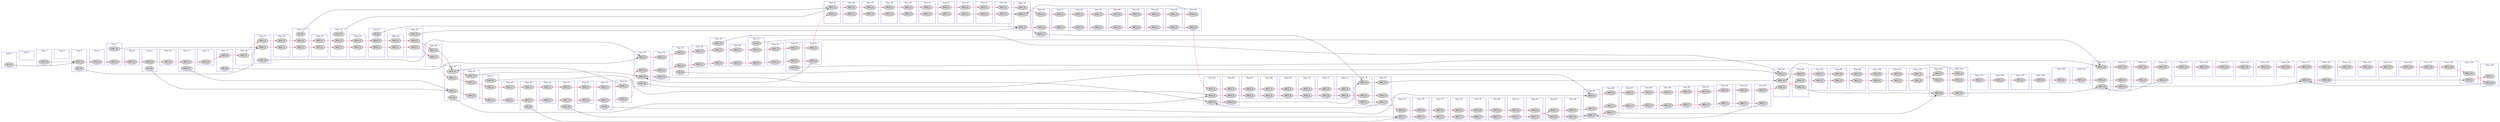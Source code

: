 digraph fir {
  rankdir = LR;
  newrank="true"
  subgraph cluster_1 {
    rank=same;
    node [style=filled];
    label = "Time 1";
    color = blue;
    pseudo_1 [style=invis];
    IN_12
  }
  subgraph cluster_2 {
    rank=same;
    node [style=filled];
    label = "Time 2";
    color = blue;
    pseudo_2 [style=invis];
  }
  subgraph cluster_3 {
    rank=same;
    node [style=filled];
    label = "Time 3";
    color = blue;
    pseudo_3 [style=invis];
    COF_13
  }
  subgraph cluster_4 {
    rank=same;
    node [style=filled];
    label = "Time 4";
    color = blue;
    pseudo_4 [style=invis];
  }
  subgraph cluster_5 {
    rank=same;
    node [style=filled];
    label = "Time 5";
    color = blue;
    pseudo_5 [style=invis];
    MUL_0_0 [label=MUL_0]
    IN_14
  }
  subgraph cluster_6 {
    rank=same;
    node [style=filled];
    label = "Time 6";
    color = blue;
    pseudo_6 [style=invis];
    MUL_0_1 [label=MUL_0]
  }
  subgraph cluster_7 {
    rank=same;
    node [style=filled];
    label = "Time 7";
    color = blue;
    pseudo_7 [style=invis];
    MUL_0_2 [label=MUL_0]
    COF_15
  }
  subgraph cluster_8 {
    rank=same;
    node [style=filled];
    label = "Time 8";
    color = blue;
    pseudo_8 [style=invis];
    MUL_0_3 [label=MUL_0]
  }
  subgraph cluster_9 {
    rank=same;
    node [style=filled];
    label = "Time 9";
    color = blue;
    pseudo_9 [style=invis];
    MUL_0_4 [label=MUL_0]
    IN_16
  }
  subgraph cluster_10 {
    rank=same;
    node [style=filled];
    label = "Time 10";
    color = blue;
    pseudo_10 [style=invis];
    MUL_0_5 [label=MUL_0]
  }
  subgraph cluster_11 {
    rank=same;
    node [style=filled];
    label = "Time 11";
    color = blue;
    pseudo_11 [style=invis];
    MUL_0_6 [label=MUL_0]
    COF_17
  }
  subgraph cluster_12 {
    rank=same;
    node [style=filled];
    label = "Time 12";
    color = blue;
    pseudo_12 [style=invis];
    MUL_0_7 [label=MUL_0]
  }
  subgraph cluster_13 {
    rank=same;
    node [style=filled];
    label = "Time 13";
    color = blue;
    pseudo_13 [style=invis];
    MUL_0_8 [label=MUL_0]
    IN_18
  }
  subgraph cluster_14 {
    rank=same;
    node [style=filled];
    label = "Time 14";
    color = blue;
    pseudo_14 [style=invis];
    MUL_0_9 [label=MUL_0]
  }
  subgraph cluster_15 {
    rank=same;
    node [style=filled];
    label = "Time 15";
    color = blue;
    pseudo_15 [style=invis];
    MUL_0_10 [label=MUL_0]
    MUL_1_0 [label=MUL_1]
    COF_19
  }
  subgraph cluster_16 {
    rank=same;
    node [style=filled];
    label = "Time 16";
    color = blue;
    pseudo_16 [style=invis];
    MUL_0_11 [label=MUL_0]
    MUL_1_1 [label=MUL_1]
  }
  subgraph cluster_17 {
    rank=same;
    node [style=filled];
    label = "Time 17";
    color = blue;
    pseudo_17 [style=invis];
    MUL_0_12 [label=MUL_0]
    MUL_1_2 [label=MUL_1]
    IN_20
  }
  subgraph cluster_18 {
    rank=same;
    node [style=filled];
    label = "Time 18";
    color = blue;
    pseudo_18 [style=invis];
    MUL_0_13 [label=MUL_0]
    MUL_1_3 [label=MUL_1]
  }
  subgraph cluster_19 {
    rank=same;
    node [style=filled];
    label = "Time 19";
    color = blue;
    pseudo_19 [style=invis];
    MUL_0_14 [label=MUL_0]
    MUL_1_4 [label=MUL_1]
    COF_21
  }
  subgraph cluster_20 {
    rank=same;
    node [style=filled];
    label = "Time 20";
    color = blue;
    pseudo_20 [style=invis];
    MUL_0_15 [label=MUL_0]
    MUL_1_5 [label=MUL_1]
  }
  subgraph cluster_21 {
    rank=same;
    node [style=filled];
    label = "Time 21";
    color = blue;
    pseudo_21 [style=invis];
    MUL_0_16 [label=MUL_0]
    MUL_1_6 [label=MUL_1]
    IN_22
  }
  subgraph cluster_22 {
    rank=same;
    node [style=filled];
    label = "Time 22";
    color = blue;
    pseudo_22 [style=invis];
    MUL_0_17 [label=MUL_0]
    MUL_1_7 [label=MUL_1]
  }
  subgraph cluster_23 {
    rank=same;
    node [style=filled];
    label = "Time 23";
    color = blue;
    pseudo_23 [style=invis];
    MUL_0_18 [label=MUL_0]
    MUL_1_8 [label=MUL_1]
    COF_23
  }
  subgraph cluster_24 {
    rank=same;
    node [style=filled];
    label = "Time 24";
    color = blue;
    pseudo_24 [style=invis];
    MUL_0_19 [label=MUL_0]
    MUL_1_9 [label=MUL_1]
  }
  subgraph cluster_25 {
    rank=same;
    node [style=filled];
    label = "Time 25";
    color = blue;
    pseudo_25 [style=invis];
    MUL_1_10 [label=MUL_1]
    MUL_2_0 [label=MUL_2]
    ADD_11_0 [label=ADD_11]
    IN_24
  }
  subgraph cluster_26 {
    rank=same;
    node [style=filled];
    label = "Time 26";
    color = blue;
    pseudo_26 [style=invis];
    MUL_1_11 [label=MUL_1]
    MUL_2_1 [label=MUL_2]
    ADD_11_1 [label=ADD_11]
  }
  subgraph cluster_27 {
    rank=same;
    node [style=filled];
    label = "Time 27";
    color = blue;
    pseudo_27 [style=invis];
    MUL_1_12 [label=MUL_1]
    MUL_2_2 [label=MUL_2]
    COF_25
  }
  subgraph cluster_28 {
    rank=same;
    node [style=filled];
    label = "Time 28";
    color = blue;
    pseudo_28 [style=invis];
    MUL_1_13 [label=MUL_1]
    MUL_2_3 [label=MUL_2]
  }
  subgraph cluster_29 {
    rank=same;
    node [style=filled];
    label = "Time 29";
    color = blue;
    pseudo_29 [style=invis];
    MUL_1_14 [label=MUL_1]
    MUL_2_4 [label=MUL_2]
    IN_26
  }
  subgraph cluster_30 {
    rank=same;
    node [style=filled];
    label = "Time 30";
    color = blue;
    pseudo_30 [style=invis];
    MUL_1_15 [label=MUL_1]
    MUL_2_5 [label=MUL_2]
  }
  subgraph cluster_31 {
    rank=same;
    node [style=filled];
    label = "Time 31";
    color = blue;
    pseudo_31 [style=invis];
    MUL_1_16 [label=MUL_1]
    MUL_2_6 [label=MUL_2]
    COF_27
  }
  subgraph cluster_32 {
    rank=same;
    node [style=filled];
    label = "Time 32";
    color = blue;
    pseudo_32 [style=invis];
    MUL_1_17 [label=MUL_1]
    MUL_2_7 [label=MUL_2]
  }
  subgraph cluster_33 {
    rank=same;
    node [style=filled];
    label = "Time 33";
    color = blue;
    pseudo_33 [style=invis];
    MUL_1_18 [label=MUL_1]
    MUL_2_8 [label=MUL_2]
    IN_28
  }
  subgraph cluster_34 {
    rank=same;
    node [style=filled];
    label = "Time 34";
    color = blue;
    pseudo_34 [style=invis];
    MUL_1_19 [label=MUL_1]
    MUL_2_9 [label=MUL_2]
  }
  subgraph cluster_35 {
    rank=same;
    node [style=filled];
    label = "Time 35";
    color = blue;
    pseudo_35 [style=invis];
    MUL_2_10 [label=MUL_2]
    MUL_3_0 [label=MUL_3]
    ADD_12_0 [label=ADD_12]
    COF_29
  }
  subgraph cluster_36 {
    rank=same;
    node [style=filled];
    label = "Time 36";
    color = blue;
    pseudo_36 [style=invis];
    MUL_2_11 [label=MUL_2]
    MUL_3_1 [label=MUL_3]
    ADD_12_1 [label=ADD_12]
  }
  subgraph cluster_37 {
    rank=same;
    node [style=filled];
    label = "Time 37";
    color = blue;
    pseudo_37 [style=invis];
    MUL_2_12 [label=MUL_2]
    MUL_3_2 [label=MUL_3]
    IN_30
  }
  subgraph cluster_38 {
    rank=same;
    node [style=filled];
    label = "Time 38";
    color = blue;
    pseudo_38 [style=invis];
    MUL_2_13 [label=MUL_2]
    MUL_3_3 [label=MUL_3]
  }
  subgraph cluster_39 {
    rank=same;
    node [style=filled];
    label = "Time 39";
    color = blue;
    pseudo_39 [style=invis];
    MUL_2_14 [label=MUL_2]
    MUL_3_4 [label=MUL_3]
    COF_31
  }
  subgraph cluster_40 {
    rank=same;
    node [style=filled];
    label = "Time 40";
    color = blue;
    pseudo_40 [style=invis];
    MUL_2_15 [label=MUL_2]
    MUL_3_5 [label=MUL_3]
  }
  subgraph cluster_41 {
    rank=same;
    node [style=filled];
    label = "Time 41";
    color = blue;
    pseudo_41 [style=invis];
    MUL_2_16 [label=MUL_2]
    MUL_3_6 [label=MUL_3]
    IN_32
  }
  subgraph cluster_42 {
    rank=same;
    node [style=filled];
    label = "Time 42";
    color = blue;
    pseudo_42 [style=invis];
    MUL_2_17 [label=MUL_2]
    MUL_3_7 [label=MUL_3]
  }
  subgraph cluster_43 {
    rank=same;
    node [style=filled];
    label = "Time 43";
    color = blue;
    pseudo_43 [style=invis];
    MUL_2_18 [label=MUL_2]
    MUL_3_8 [label=MUL_3]
    COF_33
  }
  subgraph cluster_44 {
    rank=same;
    node [style=filled];
    label = "Time 44";
    color = blue;
    pseudo_44 [style=invis];
    MUL_2_19 [label=MUL_2]
    MUL_3_9 [label=MUL_3]
  }
  subgraph cluster_45 {
    rank=same;
    node [style=filled];
    label = "Time 45";
    color = blue;
    pseudo_45 [style=invis];
    MUL_3_10 [label=MUL_3]
    MUL_4_0 [label=MUL_4]
  }
  subgraph cluster_46 {
    rank=same;
    node [style=filled];
    label = "Time 46";
    color = blue;
    pseudo_46 [style=invis];
    MUL_3_11 [label=MUL_3]
    MUL_4_1 [label=MUL_4]
  }
  subgraph cluster_47 {
    rank=same;
    node [style=filled];
    label = "Time 47";
    color = blue;
    pseudo_47 [style=invis];
    MUL_3_12 [label=MUL_3]
    MUL_4_2 [label=MUL_4]
  }
  subgraph cluster_48 {
    rank=same;
    node [style=filled];
    label = "Time 48";
    color = blue;
    pseudo_48 [style=invis];
    MUL_3_13 [label=MUL_3]
    MUL_4_3 [label=MUL_4]
  }
  subgraph cluster_49 {
    rank=same;
    node [style=filled];
    label = "Time 49";
    color = blue;
    pseudo_49 [style=invis];
    MUL_3_14 [label=MUL_3]
    MUL_4_4 [label=MUL_4]
  }
  subgraph cluster_50 {
    rank=same;
    node [style=filled];
    label = "Time 50";
    color = blue;
    pseudo_50 [style=invis];
    MUL_3_15 [label=MUL_3]
    MUL_4_5 [label=MUL_4]
  }
  subgraph cluster_51 {
    rank=same;
    node [style=filled];
    label = "Time 51";
    color = blue;
    pseudo_51 [style=invis];
    MUL_3_16 [label=MUL_3]
    MUL_4_6 [label=MUL_4]
  }
  subgraph cluster_52 {
    rank=same;
    node [style=filled];
    label = "Time 52";
    color = blue;
    pseudo_52 [style=invis];
    MUL_3_17 [label=MUL_3]
    MUL_4_7 [label=MUL_4]
  }
  subgraph cluster_53 {
    rank=same;
    node [style=filled];
    label = "Time 53";
    color = blue;
    pseudo_53 [style=invis];
    MUL_3_18 [label=MUL_3]
    MUL_4_8 [label=MUL_4]
  }
  subgraph cluster_54 {
    rank=same;
    node [style=filled];
    label = "Time 54";
    color = blue;
    pseudo_54 [style=invis];
    MUL_3_19 [label=MUL_3]
    MUL_4_9 [label=MUL_4]
  }
  subgraph cluster_55 {
    rank=same;
    node [style=filled];
    label = "Time 55";
    color = blue;
    pseudo_55 [style=invis];
    MUL_4_10 [label=MUL_4]
    MUL_5_0 [label=MUL_5]
    ADD_13_0 [label=ADD_13]
  }
  subgraph cluster_56 {
    rank=same;
    node [style=filled];
    label = "Time 56";
    color = blue;
    pseudo_56 [style=invis];
    MUL_4_11 [label=MUL_4]
    MUL_5_1 [label=MUL_5]
    ADD_13_1 [label=ADD_13]
  }
  subgraph cluster_57 {
    rank=same;
    node [style=filled];
    label = "Time 57";
    color = blue;
    pseudo_57 [style=invis];
    MUL_4_12 [label=MUL_4]
    MUL_5_2 [label=MUL_5]
  }
  subgraph cluster_58 {
    rank=same;
    node [style=filled];
    label = "Time 58";
    color = blue;
    pseudo_58 [style=invis];
    MUL_4_13 [label=MUL_4]
    MUL_5_3 [label=MUL_5]
  }
  subgraph cluster_59 {
    rank=same;
    node [style=filled];
    label = "Time 59";
    color = blue;
    pseudo_59 [style=invis];
    MUL_4_14 [label=MUL_4]
    MUL_5_4 [label=MUL_5]
  }
  subgraph cluster_60 {
    rank=same;
    node [style=filled];
    label = "Time 60";
    color = blue;
    pseudo_60 [style=invis];
    MUL_4_15 [label=MUL_4]
    MUL_5_5 [label=MUL_5]
  }
  subgraph cluster_61 {
    rank=same;
    node [style=filled];
    label = "Time 61";
    color = blue;
    pseudo_61 [style=invis];
    MUL_4_16 [label=MUL_4]
    MUL_5_6 [label=MUL_5]
  }
  subgraph cluster_62 {
    rank=same;
    node [style=filled];
    label = "Time 62";
    color = blue;
    pseudo_62 [style=invis];
    MUL_4_17 [label=MUL_4]
    MUL_5_7 [label=MUL_5]
  }
  subgraph cluster_63 {
    rank=same;
    node [style=filled];
    label = "Time 63";
    color = blue;
    pseudo_63 [style=invis];
    MUL_4_18 [label=MUL_4]
    MUL_5_8 [label=MUL_5]
  }
  subgraph cluster_64 {
    rank=same;
    node [style=filled];
    label = "Time 64";
    color = blue;
    pseudo_64 [style=invis];
    MUL_4_19 [label=MUL_4]
    MUL_5_9 [label=MUL_5]
  }
  subgraph cluster_65 {
    rank=same;
    node [style=filled];
    label = "Time 65";
    color = blue;
    pseudo_65 [style=invis];
    MUL_5_10 [label=MUL_5]
    MUL_6_0 [label=MUL_6]
    ADD_14_0 [label=ADD_14]
  }
  subgraph cluster_66 {
    rank=same;
    node [style=filled];
    label = "Time 66";
    color = blue;
    pseudo_66 [style=invis];
    MUL_5_11 [label=MUL_5]
    MUL_6_1 [label=MUL_6]
    ADD_14_1 [label=ADD_14]
  }
  subgraph cluster_67 {
    rank=same;
    node [style=filled];
    label = "Time 67";
    color = blue;
    pseudo_67 [style=invis];
    MUL_5_12 [label=MUL_5]
    MUL_6_2 [label=MUL_6]
  }
  subgraph cluster_68 {
    rank=same;
    node [style=filled];
    label = "Time 68";
    color = blue;
    pseudo_68 [style=invis];
    MUL_5_13 [label=MUL_5]
    MUL_6_3 [label=MUL_6]
  }
  subgraph cluster_69 {
    rank=same;
    node [style=filled];
    label = "Time 69";
    color = blue;
    pseudo_69 [style=invis];
    MUL_5_14 [label=MUL_5]
    MUL_6_4 [label=MUL_6]
  }
  subgraph cluster_70 {
    rank=same;
    node [style=filled];
    label = "Time 70";
    color = blue;
    pseudo_70 [style=invis];
    MUL_5_15 [label=MUL_5]
    MUL_6_5 [label=MUL_6]
  }
  subgraph cluster_71 {
    rank=same;
    node [style=filled];
    label = "Time 71";
    color = blue;
    pseudo_71 [style=invis];
    MUL_5_16 [label=MUL_5]
    MUL_6_6 [label=MUL_6]
  }
  subgraph cluster_72 {
    rank=same;
    node [style=filled];
    label = "Time 72";
    color = blue;
    pseudo_72 [style=invis];
    MUL_5_17 [label=MUL_5]
    MUL_6_7 [label=MUL_6]
  }
  subgraph cluster_73 {
    rank=same;
    node [style=filled];
    label = "Time 73";
    color = blue;
    pseudo_73 [style=invis];
    MUL_5_18 [label=MUL_5]
    MUL_6_8 [label=MUL_6]
    ADD_15_0 [label=ADD_15]
  }
  subgraph cluster_74 {
    rank=same;
    node [style=filled];
    label = "Time 74";
    color = blue;
    pseudo_74 [style=invis];
    MUL_5_19 [label=MUL_5]
    MUL_6_9 [label=MUL_6]
    ADD_15_1 [label=ADD_15]
  }
  subgraph cluster_75 {
    rank=same;
    node [style=filled];
    label = "Time 75";
    color = blue;
    pseudo_75 [style=invis];
    MUL_6_10 [label=MUL_6]
    MUL_7_0 [label=MUL_7]
  }
  subgraph cluster_76 {
    rank=same;
    node [style=filled];
    label = "Time 76";
    color = blue;
    pseudo_76 [style=invis];
    MUL_6_11 [label=MUL_6]
    MUL_7_1 [label=MUL_7]
  }
  subgraph cluster_77 {
    rank=same;
    node [style=filled];
    label = "Time 77";
    color = blue;
    pseudo_77 [style=invis];
    MUL_6_12 [label=MUL_6]
    MUL_7_2 [label=MUL_7]
  }
  subgraph cluster_78 {
    rank=same;
    node [style=filled];
    label = "Time 78";
    color = blue;
    pseudo_78 [style=invis];
    MUL_6_13 [label=MUL_6]
    MUL_7_3 [label=MUL_7]
  }
  subgraph cluster_79 {
    rank=same;
    node [style=filled];
    label = "Time 79";
    color = blue;
    pseudo_79 [style=invis];
    MUL_6_14 [label=MUL_6]
    MUL_7_4 [label=MUL_7]
  }
  subgraph cluster_80 {
    rank=same;
    node [style=filled];
    label = "Time 80";
    color = blue;
    pseudo_80 [style=invis];
    MUL_6_15 [label=MUL_6]
    MUL_7_5 [label=MUL_7]
  }
  subgraph cluster_81 {
    rank=same;
    node [style=filled];
    label = "Time 81";
    color = blue;
    pseudo_81 [style=invis];
    MUL_6_16 [label=MUL_6]
    MUL_7_6 [label=MUL_7]
  }
  subgraph cluster_82 {
    rank=same;
    node [style=filled];
    label = "Time 82";
    color = blue;
    pseudo_82 [style=invis];
    MUL_6_17 [label=MUL_6]
    MUL_7_7 [label=MUL_7]
  }
  subgraph cluster_83 {
    rank=same;
    node [style=filled];
    label = "Time 83";
    color = blue;
    pseudo_83 [style=invis];
    MUL_6_18 [label=MUL_6]
    MUL_7_8 [label=MUL_7]
  }
  subgraph cluster_84 {
    rank=same;
    node [style=filled];
    label = "Time 84";
    color = blue;
    pseudo_84 [style=invis];
    MUL_6_19 [label=MUL_6]
    MUL_7_9 [label=MUL_7]
  }
  subgraph cluster_85 {
    rank=same;
    node [style=filled];
    label = "Time 85";
    color = blue;
    pseudo_85 [style=invis];
    MUL_7_10 [label=MUL_7]
    MUL_8_0 [label=MUL_8]
    ADD_17_0 [label=ADD_17]
  }
  subgraph cluster_86 {
    rank=same;
    node [style=filled];
    label = "Time 86";
    color = blue;
    pseudo_86 [style=invis];
    MUL_7_11 [label=MUL_7]
    MUL_8_1 [label=MUL_8]
    ADD_17_1 [label=ADD_17]
  }
  subgraph cluster_87 {
    rank=same;
    node [style=filled];
    label = "Time 87";
    color = blue;
    pseudo_87 [style=invis];
    MUL_7_12 [label=MUL_7]
    MUL_8_2 [label=MUL_8]
  }
  subgraph cluster_88 {
    rank=same;
    node [style=filled];
    label = "Time 88";
    color = blue;
    pseudo_88 [style=invis];
    MUL_7_13 [label=MUL_7]
    MUL_8_3 [label=MUL_8]
  }
  subgraph cluster_89 {
    rank=same;
    node [style=filled];
    label = "Time 89";
    color = blue;
    pseudo_89 [style=invis];
    MUL_7_14 [label=MUL_7]
    MUL_8_4 [label=MUL_8]
  }
  subgraph cluster_90 {
    rank=same;
    node [style=filled];
    label = "Time 90";
    color = blue;
    pseudo_90 [style=invis];
    MUL_7_15 [label=MUL_7]
    MUL_8_5 [label=MUL_8]
  }
  subgraph cluster_91 {
    rank=same;
    node [style=filled];
    label = "Time 91";
    color = blue;
    pseudo_91 [style=invis];
    MUL_7_16 [label=MUL_7]
    MUL_8_6 [label=MUL_8]
  }
  subgraph cluster_92 {
    rank=same;
    node [style=filled];
    label = "Time 92";
    color = blue;
    pseudo_92 [style=invis];
    MUL_7_17 [label=MUL_7]
    MUL_8_7 [label=MUL_8]
  }
  subgraph cluster_93 {
    rank=same;
    node [style=filled];
    label = "Time 93";
    color = blue;
    pseudo_93 [style=invis];
    MUL_7_18 [label=MUL_7]
    MUL_8_8 [label=MUL_8]
  }
  subgraph cluster_94 {
    rank=same;
    node [style=filled];
    label = "Time 94";
    color = blue;
    pseudo_94 [style=invis];
    MUL_7_19 [label=MUL_7]
    MUL_8_9 [label=MUL_8]
  }
  subgraph cluster_95 {
    rank=same;
    node [style=filled];
    label = "Time 95";
    color = blue;
    pseudo_95 [style=invis];
    MUL_8_10 [label=MUL_8]
    MUL_9_0 [label=MUL_9]
    ADD_16_0 [label=ADD_16]
  }
  subgraph cluster_96 {
    rank=same;
    node [style=filled];
    label = "Time 96";
    color = blue;
    pseudo_96 [style=invis];
    MUL_8_11 [label=MUL_8]
    MUL_9_1 [label=MUL_9]
    ADD_16_1 [label=ADD_16]
  }
  subgraph cluster_97 {
    rank=same;
    node [style=filled];
    label = "Time 97";
    color = blue;
    pseudo_97 [style=invis];
    MUL_8_12 [label=MUL_8]
    MUL_9_2 [label=MUL_9]
  }
  subgraph cluster_98 {
    rank=same;
    node [style=filled];
    label = "Time 98";
    color = blue;
    pseudo_98 [style=invis];
    MUL_8_13 [label=MUL_8]
    MUL_9_3 [label=MUL_9]
  }
  subgraph cluster_99 {
    rank=same;
    node [style=filled];
    label = "Time 99";
    color = blue;
    pseudo_99 [style=invis];
    MUL_8_14 [label=MUL_8]
    MUL_9_4 [label=MUL_9]
  }
  subgraph cluster_100 {
    rank=same;
    node [style=filled];
    label = "Time 100";
    color = blue;
    pseudo_100 [style=invis];
    MUL_8_15 [label=MUL_8]
    MUL_9_5 [label=MUL_9]
  }
  subgraph cluster_101 {
    rank=same;
    node [style=filled];
    label = "Time 101";
    color = blue;
    pseudo_101 [style=invis];
    MUL_8_16 [label=MUL_8]
    MUL_9_6 [label=MUL_9]
  }
  subgraph cluster_102 {
    rank=same;
    node [style=filled];
    label = "Time 102";
    color = blue;
    pseudo_102 [style=invis];
    MUL_8_17 [label=MUL_8]
    MUL_9_7 [label=MUL_9]
  }
  subgraph cluster_103 {
    rank=same;
    node [style=filled];
    label = "Time 103";
    color = blue;
    pseudo_103 [style=invis];
    MUL_8_18 [label=MUL_8]
    MUL_9_8 [label=MUL_9]
    ADD_18_0 [label=ADD_18]
  }
  subgraph cluster_104 {
    rank=same;
    node [style=filled];
    label = "Time 104";
    color = blue;
    pseudo_104 [style=invis];
    MUL_8_19 [label=MUL_8]
    MUL_9_9 [label=MUL_9]
    ADD_18_1 [label=ADD_18]
  }
  subgraph cluster_105 {
    rank=same;
    node [style=filled];
    label = "Time 105";
    color = blue;
    pseudo_105 [style=invis];
    MUL_9_10 [label=MUL_9]
  }
  subgraph cluster_106 {
    rank=same;
    node [style=filled];
    label = "Time 106";
    color = blue;
    pseudo_106 [style=invis];
    MUL_9_11 [label=MUL_9]
  }
  subgraph cluster_107 {
    rank=same;
    node [style=filled];
    label = "Time 107";
    color = blue;
    pseudo_107 [style=invis];
    MUL_9_12 [label=MUL_9]
  }
  subgraph cluster_108 {
    rank=same;
    node [style=filled];
    label = "Time 108";
    color = blue;
    pseudo_108 [style=invis];
    MUL_9_13 [label=MUL_9]
  }
  subgraph cluster_109 {
    rank=same;
    node [style=filled];
    label = "Time 109";
    color = blue;
    pseudo_109 [style=invis];
    MUL_9_14 [label=MUL_9]
  }
  subgraph cluster_110 {
    rank=same;
    node [style=filled];
    label = "Time 110";
    color = blue;
    pseudo_110 [style=invis];
    MUL_9_15 [label=MUL_9]
  }
  subgraph cluster_111 {
    rank=same;
    node [style=filled];
    label = "Time 111";
    color = blue;
    pseudo_111 [style=invis];
    MUL_9_16 [label=MUL_9]
    MUL_10_0 [label=MUL_10]
    ADD_19_0 [label=ADD_19]
  }
  subgraph cluster_112 {
    rank=same;
    node [style=filled];
    label = "Time 112";
    color = blue;
    pseudo_112 [style=invis];
    MUL_9_17 [label=MUL_9]
    MUL_10_1 [label=MUL_10]
    ADD_19_1 [label=ADD_19]
  }
  subgraph cluster_113 {
    rank=same;
    node [style=filled];
    label = "Time 113";
    color = blue;
    pseudo_113 [style=invis];
    MUL_9_18 [label=MUL_9]
    MUL_10_2 [label=MUL_10]
  }
  subgraph cluster_114 {
    rank=same;
    node [style=filled];
    label = "Time 114";
    color = blue;
    pseudo_114 [style=invis];
    MUL_9_19 [label=MUL_9]
    MUL_10_3 [label=MUL_10]
  }
  subgraph cluster_115 {
    rank=same;
    node [style=filled];
    label = "Time 115";
    color = blue;
    pseudo_115 [style=invis];
    MUL_10_4 [label=MUL_10]
  }
  subgraph cluster_116 {
    rank=same;
    node [style=filled];
    label = "Time 116";
    color = blue;
    pseudo_116 [style=invis];
    MUL_10_5 [label=MUL_10]
  }
  subgraph cluster_117 {
    rank=same;
    node [style=filled];
    label = "Time 117";
    color = blue;
    pseudo_117 [style=invis];
    MUL_10_6 [label=MUL_10]
  }
  subgraph cluster_118 {
    rank=same;
    node [style=filled];
    label = "Time 118";
    color = blue;
    pseudo_118 [style=invis];
    MUL_10_7 [label=MUL_10]
  }
  subgraph cluster_119 {
    rank=same;
    node [style=filled];
    label = "Time 119";
    color = blue;
    pseudo_119 [style=invis];
    MUL_10_8 [label=MUL_10]
  }
  subgraph cluster_120 {
    rank=same;
    node [style=filled];
    label = "Time 120";
    color = blue;
    pseudo_120 [style=invis];
    MUL_10_9 [label=MUL_10]
  }
  subgraph cluster_121 {
    rank=same;
    node [style=filled];
    label = "Time 121";
    color = blue;
    pseudo_121 [style=invis];
    MUL_10_10 [label=MUL_10]
    ADD_20_0 [label=ADD_20]
  }
  subgraph cluster_122 {
    rank=same;
    node [style=filled];
    label = "Time 122";
    color = blue;
    pseudo_122 [style=invis];
    MUL_10_11 [label=MUL_10]
    ADD_20_1 [label=ADD_20]
  }
  subgraph cluster_123 {
    rank=same;
    node [style=filled];
    label = "Time 123";
    color = blue;
    pseudo_123 [style=invis];
    MUL_10_12 [label=MUL_10]
  }
  subgraph cluster_124 {
    rank=same;
    node [style=filled];
    label = "Time 124";
    color = blue;
    pseudo_124 [style=invis];
    MUL_10_13 [label=MUL_10]
  }
  subgraph cluster_125 {
    rank=same;
    node [style=filled];
    label = "Time 125";
    color = blue;
    pseudo_125 [style=invis];
    MUL_10_14 [label=MUL_10]
  }
  subgraph cluster_126 {
    rank=same;
    node [style=filled];
    label = "Time 126";
    color = blue;
    pseudo_126 [style=invis];
    MUL_10_15 [label=MUL_10]
  }
  subgraph cluster_127 {
    rank=same;
    node [style=filled];
    label = "Time 127";
    color = blue;
    pseudo_127 [style=invis];
    MUL_10_16 [label=MUL_10]
  }
  subgraph cluster_128 {
    rank=same;
    node [style=filled];
    label = "Time 128";
    color = blue;
    pseudo_128 [style=invis];
    MUL_10_17 [label=MUL_10]
  }
  subgraph cluster_129 {
    rank=same;
    node [style=filled];
    label = "Time 129";
    color = blue;
    pseudo_129 [style=invis];
    MUL_10_18 [label=MUL_10]
    OUT_1_0 [label=OUT_1]
  }
  subgraph cluster_130 {
    rank=same;
    node [style=filled];
    label = "Time 130";
    color = blue;
    pseudo_130 [style=invis];
    MUL_10_19 [label=MUL_10]
    OUT_1_1 [label=OUT_1]
  }
    pseudo_1->pseudo_2 [style=invis];
    pseudo_2->pseudo_3 [style=invis];
    pseudo_3->pseudo_4 [style=invis];
    pseudo_4->pseudo_5 [style=invis];
    pseudo_5->pseudo_6 [style=invis];
    pseudo_6->pseudo_7 [style=invis];
    pseudo_7->pseudo_8 [style=invis];
    pseudo_8->pseudo_9 [style=invis];
    pseudo_9->pseudo_10 [style=invis];
    pseudo_10->pseudo_11 [style=invis];
    pseudo_11->pseudo_12 [style=invis];
    pseudo_12->pseudo_13 [style=invis];
    pseudo_13->pseudo_14 [style=invis];
    pseudo_14->pseudo_15 [style=invis];
    pseudo_15->pseudo_16 [style=invis];
    pseudo_16->pseudo_17 [style=invis];
    pseudo_17->pseudo_18 [style=invis];
    pseudo_18->pseudo_19 [style=invis];
    pseudo_19->pseudo_20 [style=invis];
    pseudo_20->pseudo_21 [style=invis];
    pseudo_21->pseudo_22 [style=invis];
    pseudo_22->pseudo_23 [style=invis];
    pseudo_23->pseudo_24 [style=invis];
    pseudo_24->pseudo_25 [style=invis];
    pseudo_25->pseudo_26 [style=invis];
    pseudo_26->pseudo_27 [style=invis];
    pseudo_27->pseudo_28 [style=invis];
    pseudo_28->pseudo_29 [style=invis];
    pseudo_29->pseudo_30 [style=invis];
    pseudo_30->pseudo_31 [style=invis];
    pseudo_31->pseudo_32 [style=invis];
    pseudo_32->pseudo_33 [style=invis];
    pseudo_33->pseudo_34 [style=invis];
    pseudo_34->pseudo_35 [style=invis];
    pseudo_35->pseudo_36 [style=invis];
    pseudo_36->pseudo_37 [style=invis];
    pseudo_37->pseudo_38 [style=invis];
    pseudo_38->pseudo_39 [style=invis];
    pseudo_39->pseudo_40 [style=invis];
    pseudo_40->pseudo_41 [style=invis];
    pseudo_41->pseudo_42 [style=invis];
    pseudo_42->pseudo_43 [style=invis];
    pseudo_43->pseudo_44 [style=invis];
    pseudo_44->pseudo_45 [style=invis];
    pseudo_45->pseudo_46 [style=invis];
    pseudo_46->pseudo_47 [style=invis];
    pseudo_47->pseudo_48 [style=invis];
    pseudo_48->pseudo_49 [style=invis];
    pseudo_49->pseudo_50 [style=invis];
    pseudo_50->pseudo_51 [style=invis];
    pseudo_51->pseudo_52 [style=invis];
    pseudo_52->pseudo_53 [style=invis];
    pseudo_53->pseudo_54 [style=invis];
    pseudo_54->pseudo_55 [style=invis];
    pseudo_55->pseudo_56 [style=invis];
    pseudo_56->pseudo_57 [style=invis];
    pseudo_57->pseudo_58 [style=invis];
    pseudo_58->pseudo_59 [style=invis];
    pseudo_59->pseudo_60 [style=invis];
    pseudo_60->pseudo_61 [style=invis];
    pseudo_61->pseudo_62 [style=invis];
    pseudo_62->pseudo_63 [style=invis];
    pseudo_63->pseudo_64 [style=invis];
    pseudo_64->pseudo_65 [style=invis];
    pseudo_65->pseudo_66 [style=invis];
    pseudo_66->pseudo_67 [style=invis];
    pseudo_67->pseudo_68 [style=invis];
    pseudo_68->pseudo_69 [style=invis];
    pseudo_69->pseudo_70 [style=invis];
    pseudo_70->pseudo_71 [style=invis];
    pseudo_71->pseudo_72 [style=invis];
    pseudo_72->pseudo_73 [style=invis];
    pseudo_73->pseudo_74 [style=invis];
    pseudo_74->pseudo_75 [style=invis];
    pseudo_75->pseudo_76 [style=invis];
    pseudo_76->pseudo_77 [style=invis];
    pseudo_77->pseudo_78 [style=invis];
    pseudo_78->pseudo_79 [style=invis];
    pseudo_79->pseudo_80 [style=invis];
    pseudo_80->pseudo_81 [style=invis];
    pseudo_81->pseudo_82 [style=invis];
    pseudo_82->pseudo_83 [style=invis];
    pseudo_83->pseudo_84 [style=invis];
    pseudo_84->pseudo_85 [style=invis];
    pseudo_85->pseudo_86 [style=invis];
    pseudo_86->pseudo_87 [style=invis];
    pseudo_87->pseudo_88 [style=invis];
    pseudo_88->pseudo_89 [style=invis];
    pseudo_89->pseudo_90 [style=invis];
    pseudo_90->pseudo_91 [style=invis];
    pseudo_91->pseudo_92 [style=invis];
    pseudo_92->pseudo_93 [style=invis];
    pseudo_93->pseudo_94 [style=invis];
    pseudo_94->pseudo_95 [style=invis];
    pseudo_95->pseudo_96 [style=invis];
    pseudo_96->pseudo_97 [style=invis];
    pseudo_97->pseudo_98 [style=invis];
    pseudo_98->pseudo_99 [style=invis];
    pseudo_99->pseudo_100 [style=invis];
    pseudo_100->pseudo_101 [style=invis];
    pseudo_101->pseudo_102 [style=invis];
    pseudo_102->pseudo_103 [style=invis];
    pseudo_103->pseudo_104 [style=invis];
    pseudo_104->pseudo_105 [style=invis];
    pseudo_105->pseudo_106 [style=invis];
    pseudo_106->pseudo_107 [style=invis];
    pseudo_107->pseudo_108 [style=invis];
    pseudo_108->pseudo_109 [style=invis];
    pseudo_109->pseudo_110 [style=invis];
    pseudo_110->pseudo_111 [style=invis];
    pseudo_111->pseudo_112 [style=invis];
    pseudo_112->pseudo_113 [style=invis];
    pseudo_113->pseudo_114 [style=invis];
    pseudo_114->pseudo_115 [style=invis];
    pseudo_115->pseudo_116 [style=invis];
    pseudo_116->pseudo_117 [style=invis];
    pseudo_117->pseudo_118 [style=invis];
    pseudo_118->pseudo_119 [style=invis];
    pseudo_119->pseudo_120 [style=invis];
    pseudo_120->pseudo_121 [style=invis];
    pseudo_121->pseudo_122 [style=invis];
    pseudo_122->pseudo_123 [style=invis];
    pseudo_123->pseudo_124 [style=invis];
    pseudo_124->pseudo_125 [style=invis];
    pseudo_125->pseudo_126 [style=invis];
    pseudo_126->pseudo_127 [style=invis];
    pseudo_127->pseudo_128 [style=invis];
    pseudo_128->pseudo_129 [style=invis];
    pseudo_129->pseudo_130 [style=invis];
    MUL_0_0 -> MUL_0_1 [color=red];
    MUL_0_1 -> MUL_0_2 [color=red];
    MUL_0_2 -> MUL_0_3 [color=red];
    MUL_0_3 -> MUL_0_4 [color=red];
    MUL_0_4 -> MUL_0_5 [color=red];
    MUL_0_5 -> MUL_0_6 [color=red];
    MUL_0_6 -> MUL_0_7 [color=red];
    MUL_0_7 -> MUL_0_8 [color=red];
    MUL_0_8 -> MUL_0_9 [color=red];
    MUL_0_9 -> MUL_0_10 [color=red];
    MUL_0_10 -> MUL_0_11 [color=red];
    MUL_0_11 -> MUL_0_12 [color=red];
    MUL_0_12 -> MUL_0_13 [color=red];
    MUL_0_13 -> MUL_0_14 [color=red];
    MUL_0_14 -> MUL_0_15 [color=red];
    MUL_0_15 -> MUL_0_16 [color=red];
    MUL_0_16 -> MUL_0_17 [color=red];
    MUL_0_17 -> MUL_0_18 [color=red];
    MUL_0_18 -> MUL_0_19 [color=red];
    MUL_1_0 -> MUL_1_1 [color=red];
    MUL_1_1 -> MUL_1_2 [color=red];
    MUL_1_2 -> MUL_1_3 [color=red];
    MUL_1_3 -> MUL_1_4 [color=red];
    MUL_1_4 -> MUL_1_5 [color=red];
    MUL_1_5 -> MUL_1_6 [color=red];
    MUL_1_6 -> MUL_1_7 [color=red];
    MUL_1_7 -> MUL_1_8 [color=red];
    MUL_1_8 -> MUL_1_9 [color=red];
    MUL_1_9 -> MUL_1_10 [color=red];
    MUL_1_10 -> MUL_1_11 [color=red];
    MUL_1_11 -> MUL_1_12 [color=red];
    MUL_1_12 -> MUL_1_13 [color=red];
    MUL_1_13 -> MUL_1_14 [color=red];
    MUL_1_14 -> MUL_1_15 [color=red];
    MUL_1_15 -> MUL_1_16 [color=red];
    MUL_1_16 -> MUL_1_17 [color=red];
    MUL_1_17 -> MUL_1_18 [color=red];
    MUL_1_18 -> MUL_1_19 [color=red];
    MUL_2_0 -> MUL_2_1 [color=red];
    MUL_2_1 -> MUL_2_2 [color=red];
    MUL_2_2 -> MUL_2_3 [color=red];
    MUL_2_3 -> MUL_2_4 [color=red];
    MUL_2_4 -> MUL_2_5 [color=red];
    MUL_2_5 -> MUL_2_6 [color=red];
    MUL_2_6 -> MUL_2_7 [color=red];
    MUL_2_7 -> MUL_2_8 [color=red];
    MUL_2_8 -> MUL_2_9 [color=red];
    MUL_2_9 -> MUL_2_10 [color=red];
    MUL_2_10 -> MUL_2_11 [color=red];
    MUL_2_11 -> MUL_2_12 [color=red];
    MUL_2_12 -> MUL_2_13 [color=red];
    MUL_2_13 -> MUL_2_14 [color=red];
    MUL_2_14 -> MUL_2_15 [color=red];
    MUL_2_15 -> MUL_2_16 [color=red];
    MUL_2_16 -> MUL_2_17 [color=red];
    MUL_2_17 -> MUL_2_18 [color=red];
    MUL_2_18 -> MUL_2_19 [color=red];
    MUL_3_0 -> MUL_3_1 [color=red];
    MUL_3_1 -> MUL_3_2 [color=red];
    MUL_3_2 -> MUL_3_3 [color=red];
    MUL_3_3 -> MUL_3_4 [color=red];
    MUL_3_4 -> MUL_3_5 [color=red];
    MUL_3_5 -> MUL_3_6 [color=red];
    MUL_3_6 -> MUL_3_7 [color=red];
    MUL_3_7 -> MUL_3_8 [color=red];
    MUL_3_8 -> MUL_3_9 [color=red];
    MUL_3_9 -> MUL_3_10 [color=red];
    MUL_3_10 -> MUL_3_11 [color=red];
    MUL_3_11 -> MUL_3_12 [color=red];
    MUL_3_12 -> MUL_3_13 [color=red];
    MUL_3_13 -> MUL_3_14 [color=red];
    MUL_3_14 -> MUL_3_15 [color=red];
    MUL_3_15 -> MUL_3_16 [color=red];
    MUL_3_16 -> MUL_3_17 [color=red];
    MUL_3_17 -> MUL_3_18 [color=red];
    MUL_3_18 -> MUL_3_19 [color=red];
    MUL_4_0 -> MUL_4_1 [color=red];
    MUL_4_1 -> MUL_4_2 [color=red];
    MUL_4_2 -> MUL_4_3 [color=red];
    MUL_4_3 -> MUL_4_4 [color=red];
    MUL_4_4 -> MUL_4_5 [color=red];
    MUL_4_5 -> MUL_4_6 [color=red];
    MUL_4_6 -> MUL_4_7 [color=red];
    MUL_4_7 -> MUL_4_8 [color=red];
    MUL_4_8 -> MUL_4_9 [color=red];
    MUL_4_9 -> MUL_4_10 [color=red];
    MUL_4_10 -> MUL_4_11 [color=red];
    MUL_4_11 -> MUL_4_12 [color=red];
    MUL_4_12 -> MUL_4_13 [color=red];
    MUL_4_13 -> MUL_4_14 [color=red];
    MUL_4_14 -> MUL_4_15 [color=red];
    MUL_4_15 -> MUL_4_16 [color=red];
    MUL_4_16 -> MUL_4_17 [color=red];
    MUL_4_17 -> MUL_4_18 [color=red];
    MUL_4_18 -> MUL_4_19 [color=red];
    MUL_5_0 -> MUL_5_1 [color=red];
    MUL_5_1 -> MUL_5_2 [color=red];
    MUL_5_2 -> MUL_5_3 [color=red];
    MUL_5_3 -> MUL_5_4 [color=red];
    MUL_5_4 -> MUL_5_5 [color=red];
    MUL_5_5 -> MUL_5_6 [color=red];
    MUL_5_6 -> MUL_5_7 [color=red];
    MUL_5_7 -> MUL_5_8 [color=red];
    MUL_5_8 -> MUL_5_9 [color=red];
    MUL_5_9 -> MUL_5_10 [color=red];
    MUL_5_10 -> MUL_5_11 [color=red];
    MUL_5_11 -> MUL_5_12 [color=red];
    MUL_5_12 -> MUL_5_13 [color=red];
    MUL_5_13 -> MUL_5_14 [color=red];
    MUL_5_14 -> MUL_5_15 [color=red];
    MUL_5_15 -> MUL_5_16 [color=red];
    MUL_5_16 -> MUL_5_17 [color=red];
    MUL_5_17 -> MUL_5_18 [color=red];
    MUL_5_18 -> MUL_5_19 [color=red];
    MUL_6_0 -> MUL_6_1 [color=red];
    MUL_6_1 -> MUL_6_2 [color=red];
    MUL_6_2 -> MUL_6_3 [color=red];
    MUL_6_3 -> MUL_6_4 [color=red];
    MUL_6_4 -> MUL_6_5 [color=red];
    MUL_6_5 -> MUL_6_6 [color=red];
    MUL_6_6 -> MUL_6_7 [color=red];
    MUL_6_7 -> MUL_6_8 [color=red];
    MUL_6_8 -> MUL_6_9 [color=red];
    MUL_6_9 -> MUL_6_10 [color=red];
    MUL_6_10 -> MUL_6_11 [color=red];
    MUL_6_11 -> MUL_6_12 [color=red];
    MUL_6_12 -> MUL_6_13 [color=red];
    MUL_6_13 -> MUL_6_14 [color=red];
    MUL_6_14 -> MUL_6_15 [color=red];
    MUL_6_15 -> MUL_6_16 [color=red];
    MUL_6_16 -> MUL_6_17 [color=red];
    MUL_6_17 -> MUL_6_18 [color=red];
    MUL_6_18 -> MUL_6_19 [color=red];
    MUL_7_0 -> MUL_7_1 [color=red];
    MUL_7_1 -> MUL_7_2 [color=red];
    MUL_7_2 -> MUL_7_3 [color=red];
    MUL_7_3 -> MUL_7_4 [color=red];
    MUL_7_4 -> MUL_7_5 [color=red];
    MUL_7_5 -> MUL_7_6 [color=red];
    MUL_7_6 -> MUL_7_7 [color=red];
    MUL_7_7 -> MUL_7_8 [color=red];
    MUL_7_8 -> MUL_7_9 [color=red];
    MUL_7_9 -> MUL_7_10 [color=red];
    MUL_7_10 -> MUL_7_11 [color=red];
    MUL_7_11 -> MUL_7_12 [color=red];
    MUL_7_12 -> MUL_7_13 [color=red];
    MUL_7_13 -> MUL_7_14 [color=red];
    MUL_7_14 -> MUL_7_15 [color=red];
    MUL_7_15 -> MUL_7_16 [color=red];
    MUL_7_16 -> MUL_7_17 [color=red];
    MUL_7_17 -> MUL_7_18 [color=red];
    MUL_7_18 -> MUL_7_19 [color=red];
    MUL_8_0 -> MUL_8_1 [color=red];
    MUL_8_1 -> MUL_8_2 [color=red];
    MUL_8_2 -> MUL_8_3 [color=red];
    MUL_8_3 -> MUL_8_4 [color=red];
    MUL_8_4 -> MUL_8_5 [color=red];
    MUL_8_5 -> MUL_8_6 [color=red];
    MUL_8_6 -> MUL_8_7 [color=red];
    MUL_8_7 -> MUL_8_8 [color=red];
    MUL_8_8 -> MUL_8_9 [color=red];
    MUL_8_9 -> MUL_8_10 [color=red];
    MUL_8_10 -> MUL_8_11 [color=red];
    MUL_8_11 -> MUL_8_12 [color=red];
    MUL_8_12 -> MUL_8_13 [color=red];
    MUL_8_13 -> MUL_8_14 [color=red];
    MUL_8_14 -> MUL_8_15 [color=red];
    MUL_8_15 -> MUL_8_16 [color=red];
    MUL_8_16 -> MUL_8_17 [color=red];
    MUL_8_17 -> MUL_8_18 [color=red];
    MUL_8_18 -> MUL_8_19 [color=red];
    MUL_9_0 -> MUL_9_1 [color=red];
    MUL_9_1 -> MUL_9_2 [color=red];
    MUL_9_2 -> MUL_9_3 [color=red];
    MUL_9_3 -> MUL_9_4 [color=red];
    MUL_9_4 -> MUL_9_5 [color=red];
    MUL_9_5 -> MUL_9_6 [color=red];
    MUL_9_6 -> MUL_9_7 [color=red];
    MUL_9_7 -> MUL_9_8 [color=red];
    MUL_9_8 -> MUL_9_9 [color=red];
    MUL_9_9 -> MUL_9_10 [color=red];
    MUL_9_10 -> MUL_9_11 [color=red];
    MUL_9_11 -> MUL_9_12 [color=red];
    MUL_9_12 -> MUL_9_13 [color=red];
    MUL_9_13 -> MUL_9_14 [color=red];
    MUL_9_14 -> MUL_9_15 [color=red];
    MUL_9_15 -> MUL_9_16 [color=red];
    MUL_9_16 -> MUL_9_17 [color=red];
    MUL_9_17 -> MUL_9_18 [color=red];
    MUL_9_18 -> MUL_9_19 [color=red];
    MUL_10_0 -> MUL_10_1 [color=red];
    MUL_10_1 -> MUL_10_2 [color=red];
    MUL_10_2 -> MUL_10_3 [color=red];
    MUL_10_3 -> MUL_10_4 [color=red];
    MUL_10_4 -> MUL_10_5 [color=red];
    MUL_10_5 -> MUL_10_6 [color=red];
    MUL_10_6 -> MUL_10_7 [color=red];
    MUL_10_7 -> MUL_10_8 [color=red];
    MUL_10_8 -> MUL_10_9 [color=red];
    MUL_10_9 -> MUL_10_10 [color=red];
    MUL_10_10 -> MUL_10_11 [color=red];
    MUL_10_11 -> MUL_10_12 [color=red];
    MUL_10_12 -> MUL_10_13 [color=red];
    MUL_10_13 -> MUL_10_14 [color=red];
    MUL_10_14 -> MUL_10_15 [color=red];
    MUL_10_15 -> MUL_10_16 [color=red];
    MUL_10_16 -> MUL_10_17 [color=red];
    MUL_10_17 -> MUL_10_18 [color=red];
    MUL_10_18 -> MUL_10_19 [color=red];
    ADD_11_0 -> ADD_11_1 [color=red];
    ADD_12_0 -> ADD_12_1 [color=red];
    ADD_13_0 -> ADD_13_1 [color=red];
    ADD_14_0 -> ADD_14_1 [color=red];
    ADD_15_0 -> ADD_15_1 [color=red];
    ADD_16_0 -> ADD_16_1 [color=red];
    ADD_17_0 -> ADD_17_1 [color=red];
    ADD_18_0 -> ADD_18_1 [color=red];
    ADD_19_0 -> ADD_19_1 [color=red];
    ADD_20_0 -> ADD_20_1 [color=red];
    OUT_1_0 -> OUT_1_1 [color=red];
    IN_12 -> MUL_0_0 [ name = 0 ];
    COF_13 -> MUL_0_0 [ name = 1 ];
    IN_14 -> MUL_1_0 [ name = 2 ];
    COF_15 -> MUL_1_0 [ name = 3 ];
    IN_16 -> MUL_2_0 [ name = 4 ];
    COF_17 -> MUL_2_0 [ name = 5 ];
    MUL_0_19 -> ADD_11_0 [ name = 6 ];
    MUL_1_19 -> ADD_11_0 [ name = 7 ];
    ADD_11_1 -> ADD_12_0 [ name = 8 ];
    MUL_2_19 -> ADD_12_0 [ name = 9 ];
    IN_18 -> MUL_3_0 [ name = 10 ];
    COF_19 -> MUL_3_0 [ name = 11 ];
    IN_20 -> MUL_4_0 [ name = 12 ];
    COF_21 -> MUL_4_0 [ name = 13 ];
    IN_22 -> MUL_5_0 [ name = 14 ];
    COF_23 -> MUL_5_0 [ name = 15 ];
    MUL_3_19 -> ADD_13_0 [ name = 16 ];
    MUL_4_19 -> ADD_13_0 [ name = 17 ];
    MUL_5_19 -> ADD_14_0 [ name = 18 ];
    ADD_12_1 -> ADD_14_0 [ name = 19 ];
    ADD_13_1 -> ADD_15_0 [ name = 20 ];
    ADD_14_1 -> ADD_15_0 [ name = 21 ];
    IN_24 -> MUL_6_0 [ name = 22 ];
    COF_25 -> MUL_6_0 [ name = 23 ];
    IN_26 -> MUL_7_0 [ name = 24 ];
    COF_27 -> MUL_7_0 [ name = 25 ];
    IN_28 -> MUL_8_0 [ name = 26 ];
    COF_29 -> MUL_8_0 [ name = 27 ];
    ADD_15_1 -> ADD_16_0 [ name = 28 ];
    MUL_8_19 -> ADD_16_0 [ name = 29 ];
    MUL_6_19 -> ADD_17_0 [ name = 30 ];
    MUL_7_19 -> ADD_17_0 [ name = 31 ];
    ADD_17_1 -> ADD_18_0 [ name = 32 ];
    ADD_16_1 -> ADD_18_0 [ name = 33 ];
    IN_30 -> MUL_9_0 [ name = 34 ];
    COF_31 -> MUL_9_0 [ name = 35 ];
    IN_32 -> MUL_10_0 [ name = 36 ];
    COF_33 -> MUL_10_0 [ name = 37 ];
    ADD_18_1 -> ADD_19_0 [ name = 38 ];
    MUL_9_19 -> ADD_19_0 [ name = 39 ];
    MUL_10_19 -> ADD_20_0 [ name = 40 ];
    ADD_19_1 -> ADD_20_0 [ name = 41 ];
    ADD_20_1 -> OUT_1_0 [ name = 42 ];
}